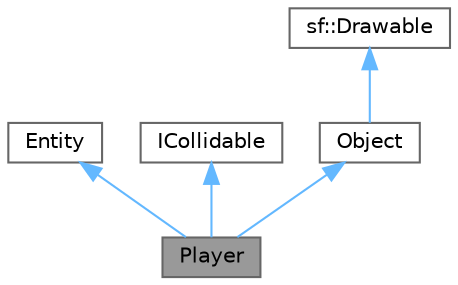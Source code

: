 digraph "Player"
{
 // LATEX_PDF_SIZE
  bgcolor="transparent";
  edge [fontname=Helvetica,fontsize=10,labelfontname=Helvetica,labelfontsize=10];
  node [fontname=Helvetica,fontsize=10,shape=box,height=0.2,width=0.4];
  Node1 [id="Node000001",label="Player",height=0.2,width=0.4,color="gray40", fillcolor="grey60", style="filled", fontcolor="black",tooltip=" "];
  Node2 -> Node1 [id="edge1_Node000001_Node000002",dir="back",color="steelblue1",style="solid",tooltip=" "];
  Node2 [id="Node000002",label="Entity",height=0.2,width=0.4,color="gray40", fillcolor="white", style="filled",URL="$class_entity.html",tooltip=" "];
  Node3 -> Node1 [id="edge2_Node000001_Node000003",dir="back",color="steelblue1",style="solid",tooltip=" "];
  Node3 [id="Node000003",label="ICollidable",height=0.2,width=0.4,color="gray40", fillcolor="white", style="filled",URL="$class_i_collidable.html",tooltip=" "];
  Node4 -> Node1 [id="edge3_Node000001_Node000004",dir="back",color="steelblue1",style="solid",tooltip=" "];
  Node4 [id="Node000004",label="Object",height=0.2,width=0.4,color="gray40", fillcolor="white", style="filled",URL="$class_object.html",tooltip="The base class for everything that moves. Making this allows us to use polymorphism to handle and run..."];
  Node5 -> Node4 [id="edge4_Node000004_Node000005",dir="back",color="steelblue1",style="solid",tooltip=" "];
  Node5 [id="Node000005",label="sf::Drawable",height=0.2,width=0.4,color="gray40", fillcolor="white", style="filled",tooltip=" "];
}
